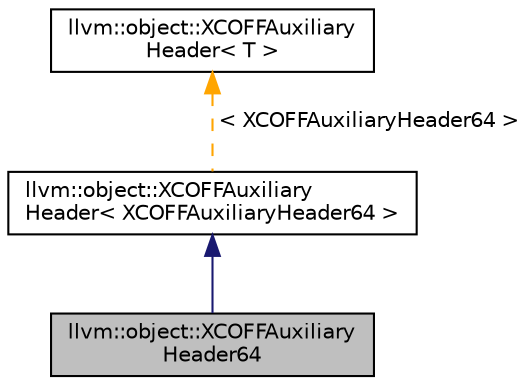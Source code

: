 digraph "llvm::object::XCOFFAuxiliaryHeader64"
{
 // LATEX_PDF_SIZE
  bgcolor="transparent";
  edge [fontname="Helvetica",fontsize="10",labelfontname="Helvetica",labelfontsize="10"];
  node [fontname="Helvetica",fontsize="10",shape=record];
  Node1 [label="llvm::object::XCOFFAuxiliary\lHeader64",height=0.2,width=0.4,color="black", fillcolor="grey75", style="filled", fontcolor="black",tooltip=" "];
  Node2 -> Node1 [dir="back",color="midnightblue",fontsize="10",style="solid",fontname="Helvetica"];
  Node2 [label="llvm::object::XCOFFAuxiliary\lHeader\< XCOFFAuxiliaryHeader64 \>",height=0.2,width=0.4,color="black",URL="$structllvm_1_1object_1_1XCOFFAuxiliaryHeader.html",tooltip=" "];
  Node3 -> Node2 [dir="back",color="orange",fontsize="10",style="dashed",label=" \< XCOFFAuxiliaryHeader64 \>" ,fontname="Helvetica"];
  Node3 [label="llvm::object::XCOFFAuxiliary\lHeader\< T \>",height=0.2,width=0.4,color="black",URL="$structllvm_1_1object_1_1XCOFFAuxiliaryHeader.html",tooltip=" "];
}

